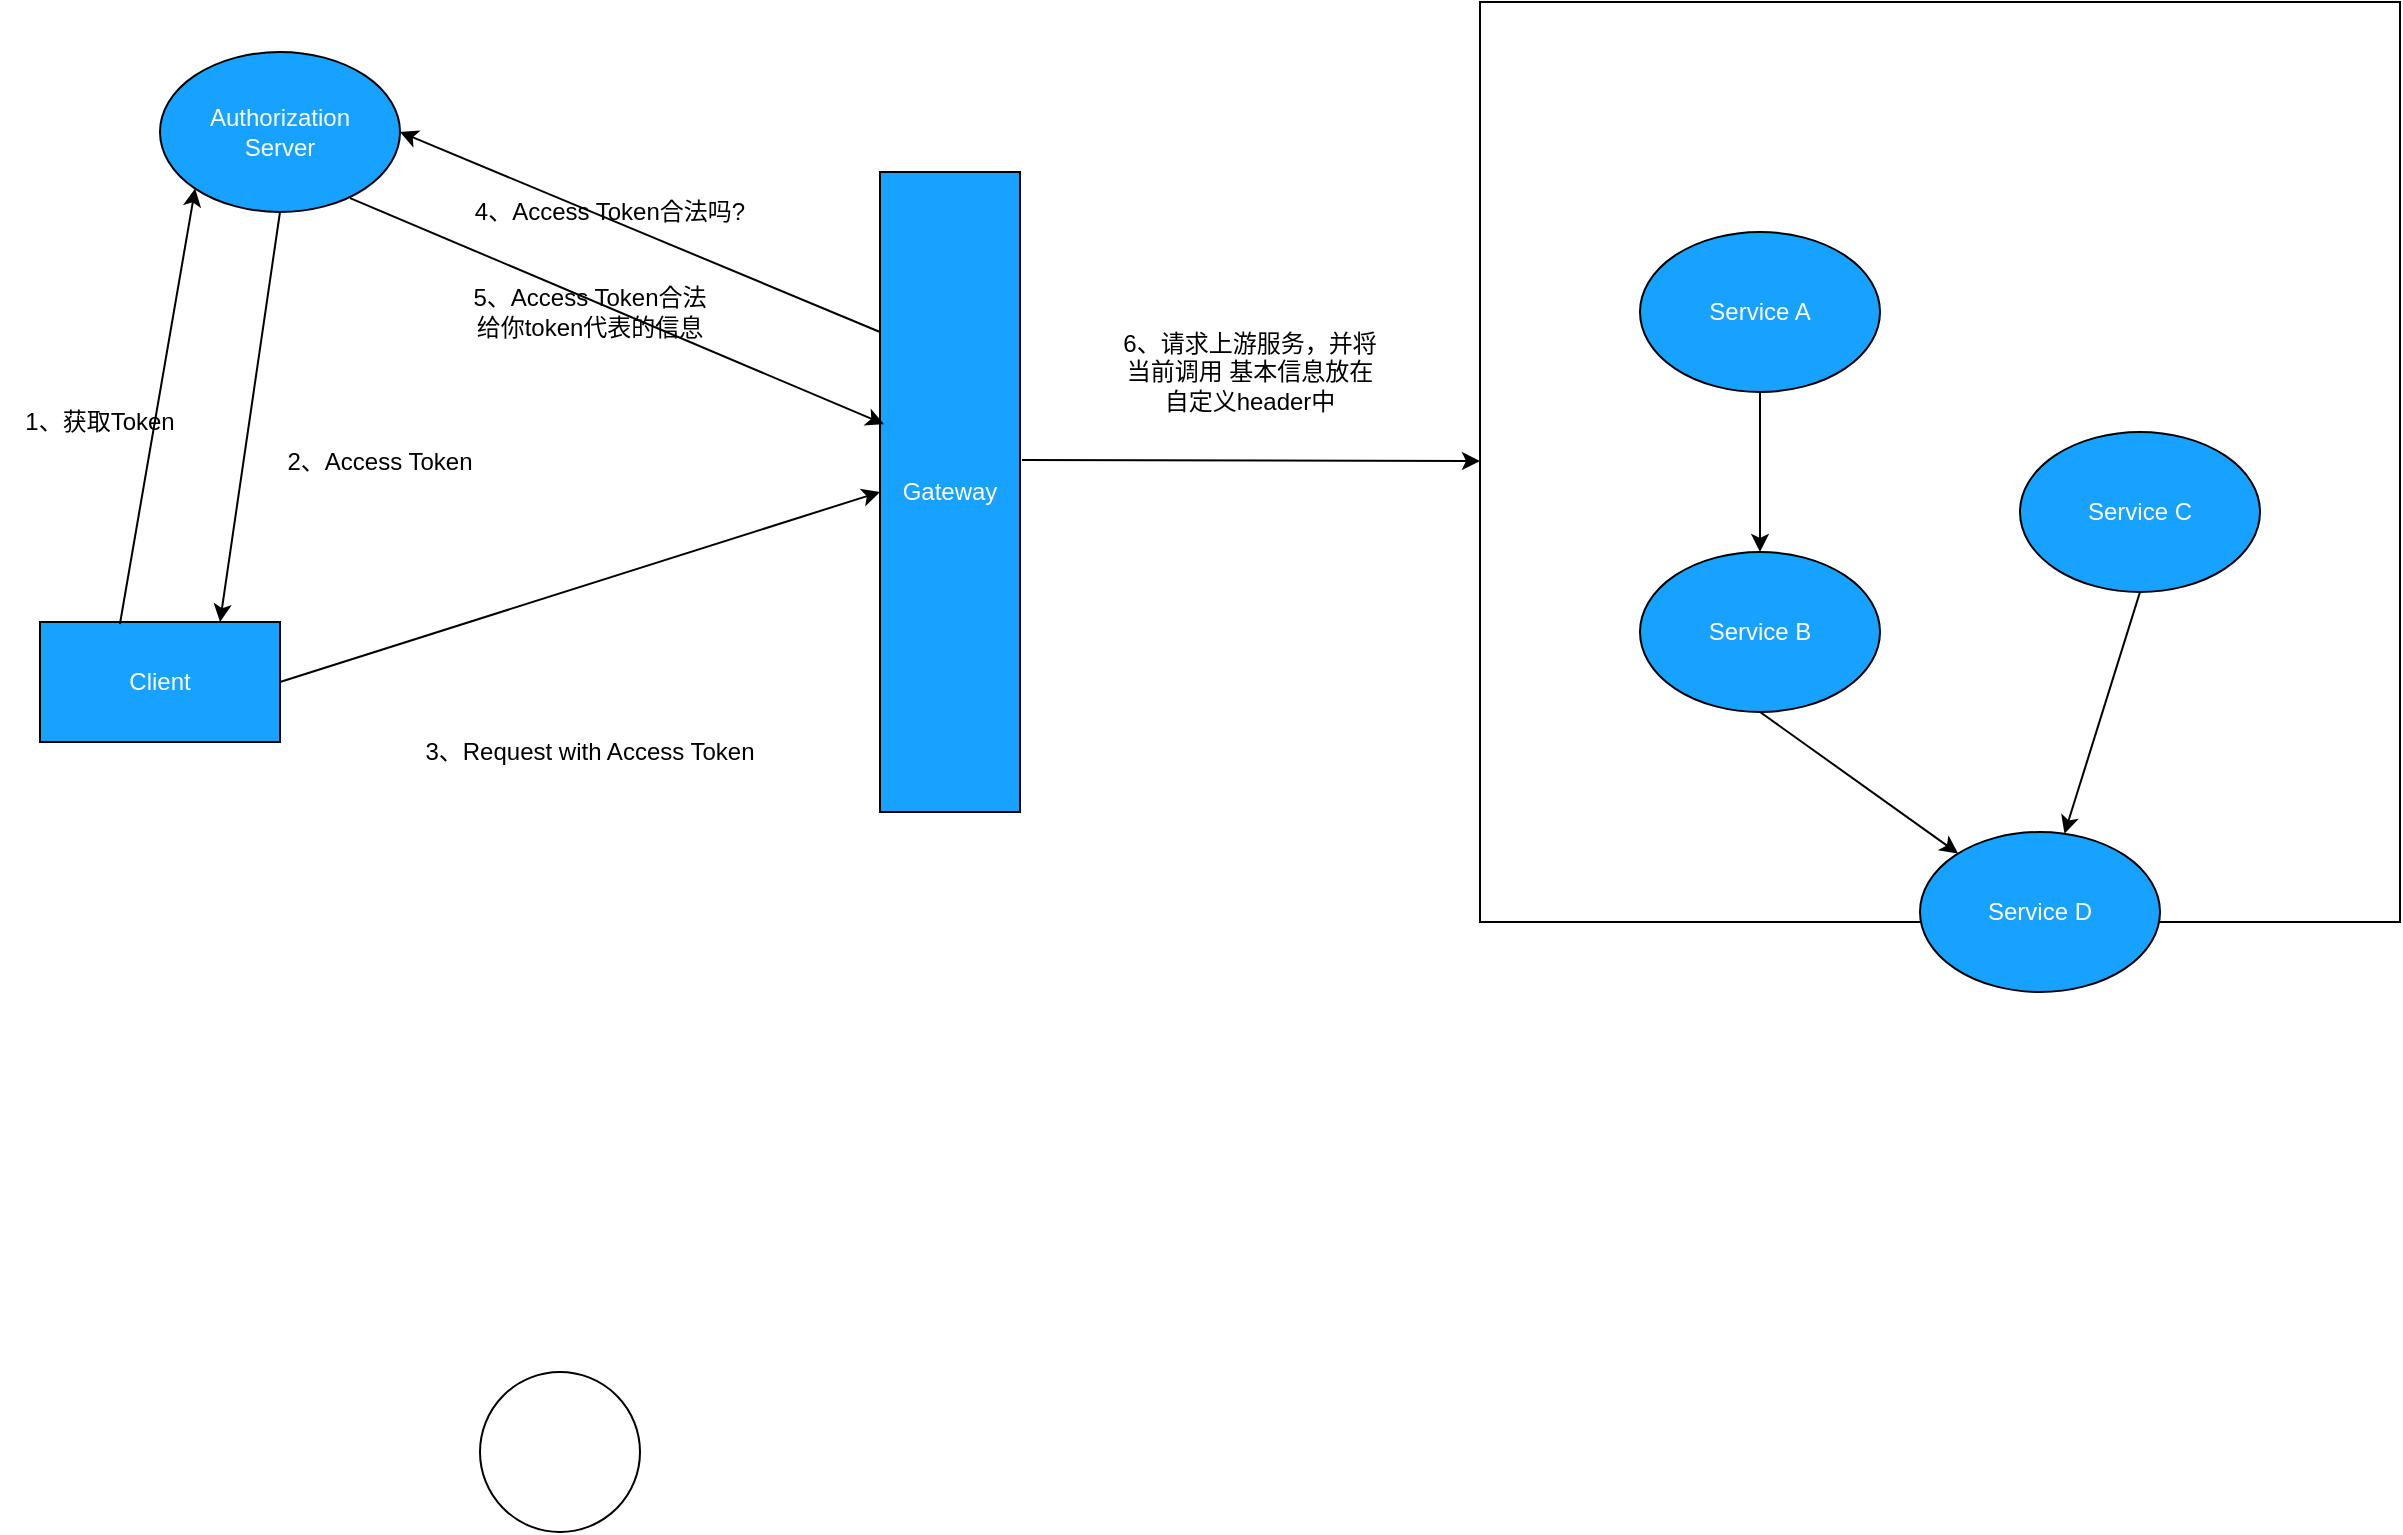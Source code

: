<mxfile version="14.1.3" type="github">
  <diagram name="Page-1" id="c7488fd3-1785-93aa-aadb-54a6760d102a">
    <mxGraphModel dx="1102" dy="593" grid="1" gridSize="10" guides="1" tooltips="1" connect="1" arrows="1" fold="1" page="1" pageScale="1" pageWidth="1100" pageHeight="850" background="#ffffff" math="0" shadow="0">
      <root>
        <mxCell id="0" />
        <mxCell id="1" parent="0" />
        <mxCell id="A2808Gje4WqavZfzMcam-1" value="" style="ellipse;whiteSpace=wrap;html=1;aspect=fixed;" vertex="1" parent="1">
          <mxGeometry x="380" y="770" width="80" height="80" as="geometry" />
        </mxCell>
        <mxCell id="A2808Gje4WqavZfzMcam-2" value="Authorization&lt;br&gt;Server" style="ellipse;whiteSpace=wrap;html=1;fillColor=#17A2FF;fontColor=#FFFFFF;" vertex="1" parent="1">
          <mxGeometry x="220" y="110" width="120" height="80" as="geometry" />
        </mxCell>
        <mxCell id="A2808Gje4WqavZfzMcam-3" value="Client" style="rounded=0;whiteSpace=wrap;html=1;fillColor=#17A2FF;fontColor=#FFFFFF;" vertex="1" parent="1">
          <mxGeometry x="160" y="395" width="120" height="60" as="geometry" />
        </mxCell>
        <mxCell id="A2808Gje4WqavZfzMcam-4" value="" style="whiteSpace=wrap;html=1;aspect=fixed;" vertex="1" parent="1">
          <mxGeometry x="880" y="85" width="460" height="460" as="geometry" />
        </mxCell>
        <mxCell id="A2808Gje4WqavZfzMcam-5" value="Gateway" style="rounded=0;whiteSpace=wrap;html=1;fillColor=#17A2FF;fontColor=#FFFFFF;" vertex="1" parent="1">
          <mxGeometry x="580" y="170" width="70" height="320" as="geometry" />
        </mxCell>
        <mxCell id="A2808Gje4WqavZfzMcam-6" value="Service A" style="ellipse;whiteSpace=wrap;html=1;fillColor=#17A2FF;fontColor=#FFFFFF;" vertex="1" parent="1">
          <mxGeometry x="960" y="200" width="120" height="80" as="geometry" />
        </mxCell>
        <mxCell id="A2808Gje4WqavZfzMcam-7" value="Service B" style="ellipse;whiteSpace=wrap;html=1;fillColor=#17A2FF;fontColor=#FFFFFF;" vertex="1" parent="1">
          <mxGeometry x="960" y="360" width="120" height="80" as="geometry" />
        </mxCell>
        <mxCell id="A2808Gje4WqavZfzMcam-8" value="Service D" style="ellipse;whiteSpace=wrap;html=1;fillColor=#17A2FF;fontColor=#FFFFFF;" vertex="1" parent="1">
          <mxGeometry x="1100" y="500" width="120" height="80" as="geometry" />
        </mxCell>
        <mxCell id="A2808Gje4WqavZfzMcam-9" value="Service C" style="ellipse;whiteSpace=wrap;html=1;fillColor=#17A2FF;fontColor=#FFFFFF;" vertex="1" parent="1">
          <mxGeometry x="1150" y="300" width="120" height="80" as="geometry" />
        </mxCell>
        <mxCell id="A2808Gje4WqavZfzMcam-10" value="" style="endArrow=classic;html=1;fontColor=#FFFFFF;exitX=0.5;exitY=1;exitDx=0;exitDy=0;" edge="1" parent="1" source="A2808Gje4WqavZfzMcam-6" target="A2808Gje4WqavZfzMcam-7">
          <mxGeometry width="50" height="50" relative="1" as="geometry">
            <mxPoint x="720" y="430" as="sourcePoint" />
            <mxPoint x="770" y="380" as="targetPoint" />
          </mxGeometry>
        </mxCell>
        <mxCell id="A2808Gje4WqavZfzMcam-11" value="" style="endArrow=classic;html=1;fontColor=#FFFFFF;exitX=0.5;exitY=1;exitDx=0;exitDy=0;" edge="1" parent="1" source="A2808Gje4WqavZfzMcam-9" target="A2808Gje4WqavZfzMcam-8">
          <mxGeometry width="50" height="50" relative="1" as="geometry">
            <mxPoint x="720" y="430" as="sourcePoint" />
            <mxPoint x="770" y="380" as="targetPoint" />
          </mxGeometry>
        </mxCell>
        <mxCell id="A2808Gje4WqavZfzMcam-12" value="" style="endArrow=classic;html=1;fontColor=#FFFFFF;exitX=0.5;exitY=1;exitDx=0;exitDy=0;" edge="1" parent="1" source="A2808Gje4WqavZfzMcam-7" target="A2808Gje4WqavZfzMcam-8">
          <mxGeometry width="50" height="50" relative="1" as="geometry">
            <mxPoint x="720" y="430" as="sourcePoint" />
            <mxPoint x="770" y="380" as="targetPoint" />
          </mxGeometry>
        </mxCell>
        <mxCell id="A2808Gje4WqavZfzMcam-13" value="" style="endArrow=classic;html=1;fontColor=#FFFFFF;exitX=0.333;exitY=0.017;exitDx=0;exitDy=0;entryX=0;entryY=1;entryDx=0;entryDy=0;exitPerimeter=0;" edge="1" parent="1" source="A2808Gje4WqavZfzMcam-3" target="A2808Gje4WqavZfzMcam-2">
          <mxGeometry width="50" height="50" relative="1" as="geometry">
            <mxPoint x="560" y="420" as="sourcePoint" />
            <mxPoint x="610" y="370" as="targetPoint" />
          </mxGeometry>
        </mxCell>
        <mxCell id="A2808Gje4WqavZfzMcam-14" value="" style="endArrow=classic;html=1;fontColor=#FFFFFF;exitX=0.5;exitY=1;exitDx=0;exitDy=0;entryX=0.75;entryY=0;entryDx=0;entryDy=0;" edge="1" parent="1" source="A2808Gje4WqavZfzMcam-2" target="A2808Gje4WqavZfzMcam-3">
          <mxGeometry width="50" height="50" relative="1" as="geometry">
            <mxPoint x="560" y="420" as="sourcePoint" />
            <mxPoint x="610" y="370" as="targetPoint" />
          </mxGeometry>
        </mxCell>
        <mxCell id="A2808Gje4WqavZfzMcam-15" value="&lt;font color=&quot;#000000&quot;&gt;1、获取Token&lt;/font&gt;" style="text;html=1;strokeColor=none;fillColor=none;align=center;verticalAlign=middle;whiteSpace=wrap;rounded=0;fontColor=#FFFFFF;" vertex="1" parent="1">
          <mxGeometry x="140" y="280" width="100" height="30" as="geometry" />
        </mxCell>
        <mxCell id="A2808Gje4WqavZfzMcam-16" value="&lt;font color=&quot;#000000&quot;&gt;2、Access Token&lt;/font&gt;" style="text;html=1;strokeColor=none;fillColor=none;align=center;verticalAlign=middle;whiteSpace=wrap;rounded=0;fontColor=#FFFFFF;" vertex="1" parent="1">
          <mxGeometry x="280" y="300" width="100" height="30" as="geometry" />
        </mxCell>
        <mxCell id="A2808Gje4WqavZfzMcam-17" value="&lt;font color=&quot;#000000&quot;&gt;3、Request with Access Token&lt;/font&gt;" style="text;html=1;strokeColor=none;fillColor=none;align=center;verticalAlign=middle;whiteSpace=wrap;rounded=0;fontColor=#FFFFFF;" vertex="1" parent="1">
          <mxGeometry x="340" y="450" width="190" height="20" as="geometry" />
        </mxCell>
        <mxCell id="A2808Gje4WqavZfzMcam-18" value="" style="endArrow=classic;html=1;fontColor=#FFFFFF;exitX=1;exitY=0.5;exitDx=0;exitDy=0;entryX=0;entryY=0.5;entryDx=0;entryDy=0;" edge="1" parent="1" source="A2808Gje4WqavZfzMcam-3" target="A2808Gje4WqavZfzMcam-5">
          <mxGeometry width="50" height="50" relative="1" as="geometry">
            <mxPoint x="560" y="390" as="sourcePoint" />
            <mxPoint x="610" y="340" as="targetPoint" />
          </mxGeometry>
        </mxCell>
        <mxCell id="A2808Gje4WqavZfzMcam-20" value="&lt;font color=&quot;#000000&quot;&gt;4、Access Token合法吗?&lt;/font&gt;" style="text;html=1;strokeColor=none;fillColor=none;align=center;verticalAlign=middle;whiteSpace=wrap;rounded=0;fontColor=#FFFFFF;" vertex="1" parent="1">
          <mxGeometry x="350" y="180" width="190" height="20" as="geometry" />
        </mxCell>
        <mxCell id="A2808Gje4WqavZfzMcam-21" value="&lt;font color=&quot;#000000&quot;&gt;5、Access Token合法&lt;br&gt;给你token代表的信息&lt;br&gt;&lt;/font&gt;" style="text;html=1;strokeColor=none;fillColor=none;align=center;verticalAlign=middle;whiteSpace=wrap;rounded=0;fontColor=#FFFFFF;" vertex="1" parent="1">
          <mxGeometry x="335" y="230" width="200" height="20" as="geometry" />
        </mxCell>
        <mxCell id="A2808Gje4WqavZfzMcam-22" value="" style="endArrow=classic;html=1;fontColor=#FFFFFF;exitX=0;exitY=0.25;exitDx=0;exitDy=0;entryX=1;entryY=0.5;entryDx=0;entryDy=0;" edge="1" parent="1" source="A2808Gje4WqavZfzMcam-5" target="A2808Gje4WqavZfzMcam-2">
          <mxGeometry width="50" height="50" relative="1" as="geometry">
            <mxPoint x="560" y="380" as="sourcePoint" />
            <mxPoint x="610" y="330" as="targetPoint" />
          </mxGeometry>
        </mxCell>
        <mxCell id="A2808Gje4WqavZfzMcam-23" value="" style="endArrow=classic;html=1;fontColor=#FFFFFF;exitX=0.792;exitY=0.913;exitDx=0;exitDy=0;exitPerimeter=0;entryX=0.029;entryY=0.394;entryDx=0;entryDy=0;entryPerimeter=0;" edge="1" parent="1" source="A2808Gje4WqavZfzMcam-2" target="A2808Gje4WqavZfzMcam-5">
          <mxGeometry width="50" height="50" relative="1" as="geometry">
            <mxPoint x="330" y="300" as="sourcePoint" />
            <mxPoint x="380" y="250" as="targetPoint" />
          </mxGeometry>
        </mxCell>
        <mxCell id="A2808Gje4WqavZfzMcam-25" value="" style="endArrow=classic;html=1;fontColor=#FFFFFF;exitX=1.014;exitY=0.45;exitDx=0;exitDy=0;exitPerimeter=0;" edge="1" parent="1" source="A2808Gje4WqavZfzMcam-5" target="A2808Gje4WqavZfzMcam-4">
          <mxGeometry width="50" height="50" relative="1" as="geometry">
            <mxPoint x="670" y="360" as="sourcePoint" />
            <mxPoint x="720" y="310" as="targetPoint" />
          </mxGeometry>
        </mxCell>
        <mxCell id="A2808Gje4WqavZfzMcam-26" value="6、请求上游服务，并将当前调用 基本信息放在自定义header中" style="text;html=1;strokeColor=none;fillColor=none;align=center;verticalAlign=middle;whiteSpace=wrap;rounded=0;" vertex="1" parent="1">
          <mxGeometry x="700" y="260" width="130" height="20" as="geometry" />
        </mxCell>
      </root>
    </mxGraphModel>
  </diagram>
</mxfile>
